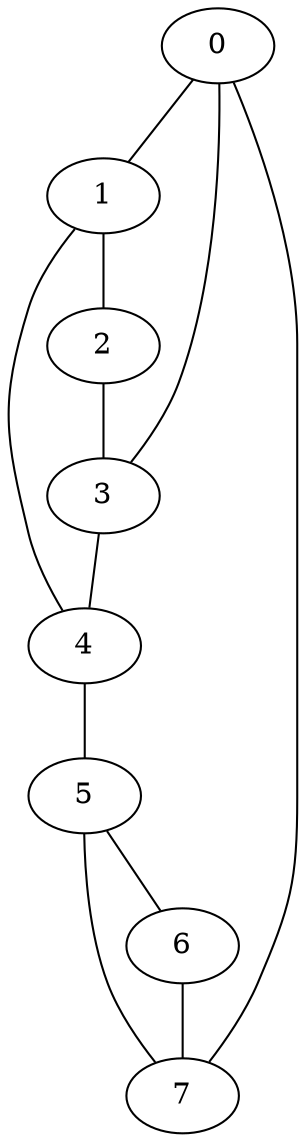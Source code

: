 graph {
		0 -- 1
		1 -- 2
		2 -- 3
		3 -- 4
		4 -- 5
		5 -- 6
		6 -- 7
		7 -- 0
		5 -- 7
		1 -- 4
		0 -- 3
}